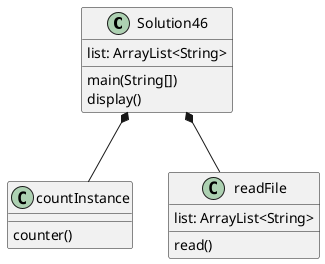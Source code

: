 @startuml
class Solution46 {
    'attributes
    list: ArrayList<String>
    main(String[])
    display()
}

class countInstance {
    counter()
}

class readFile{
    'attributes
    list: ArrayList<String>
    read()
}


Solution46 *-- readFile
Solution46 *-- countInstance
@enduml